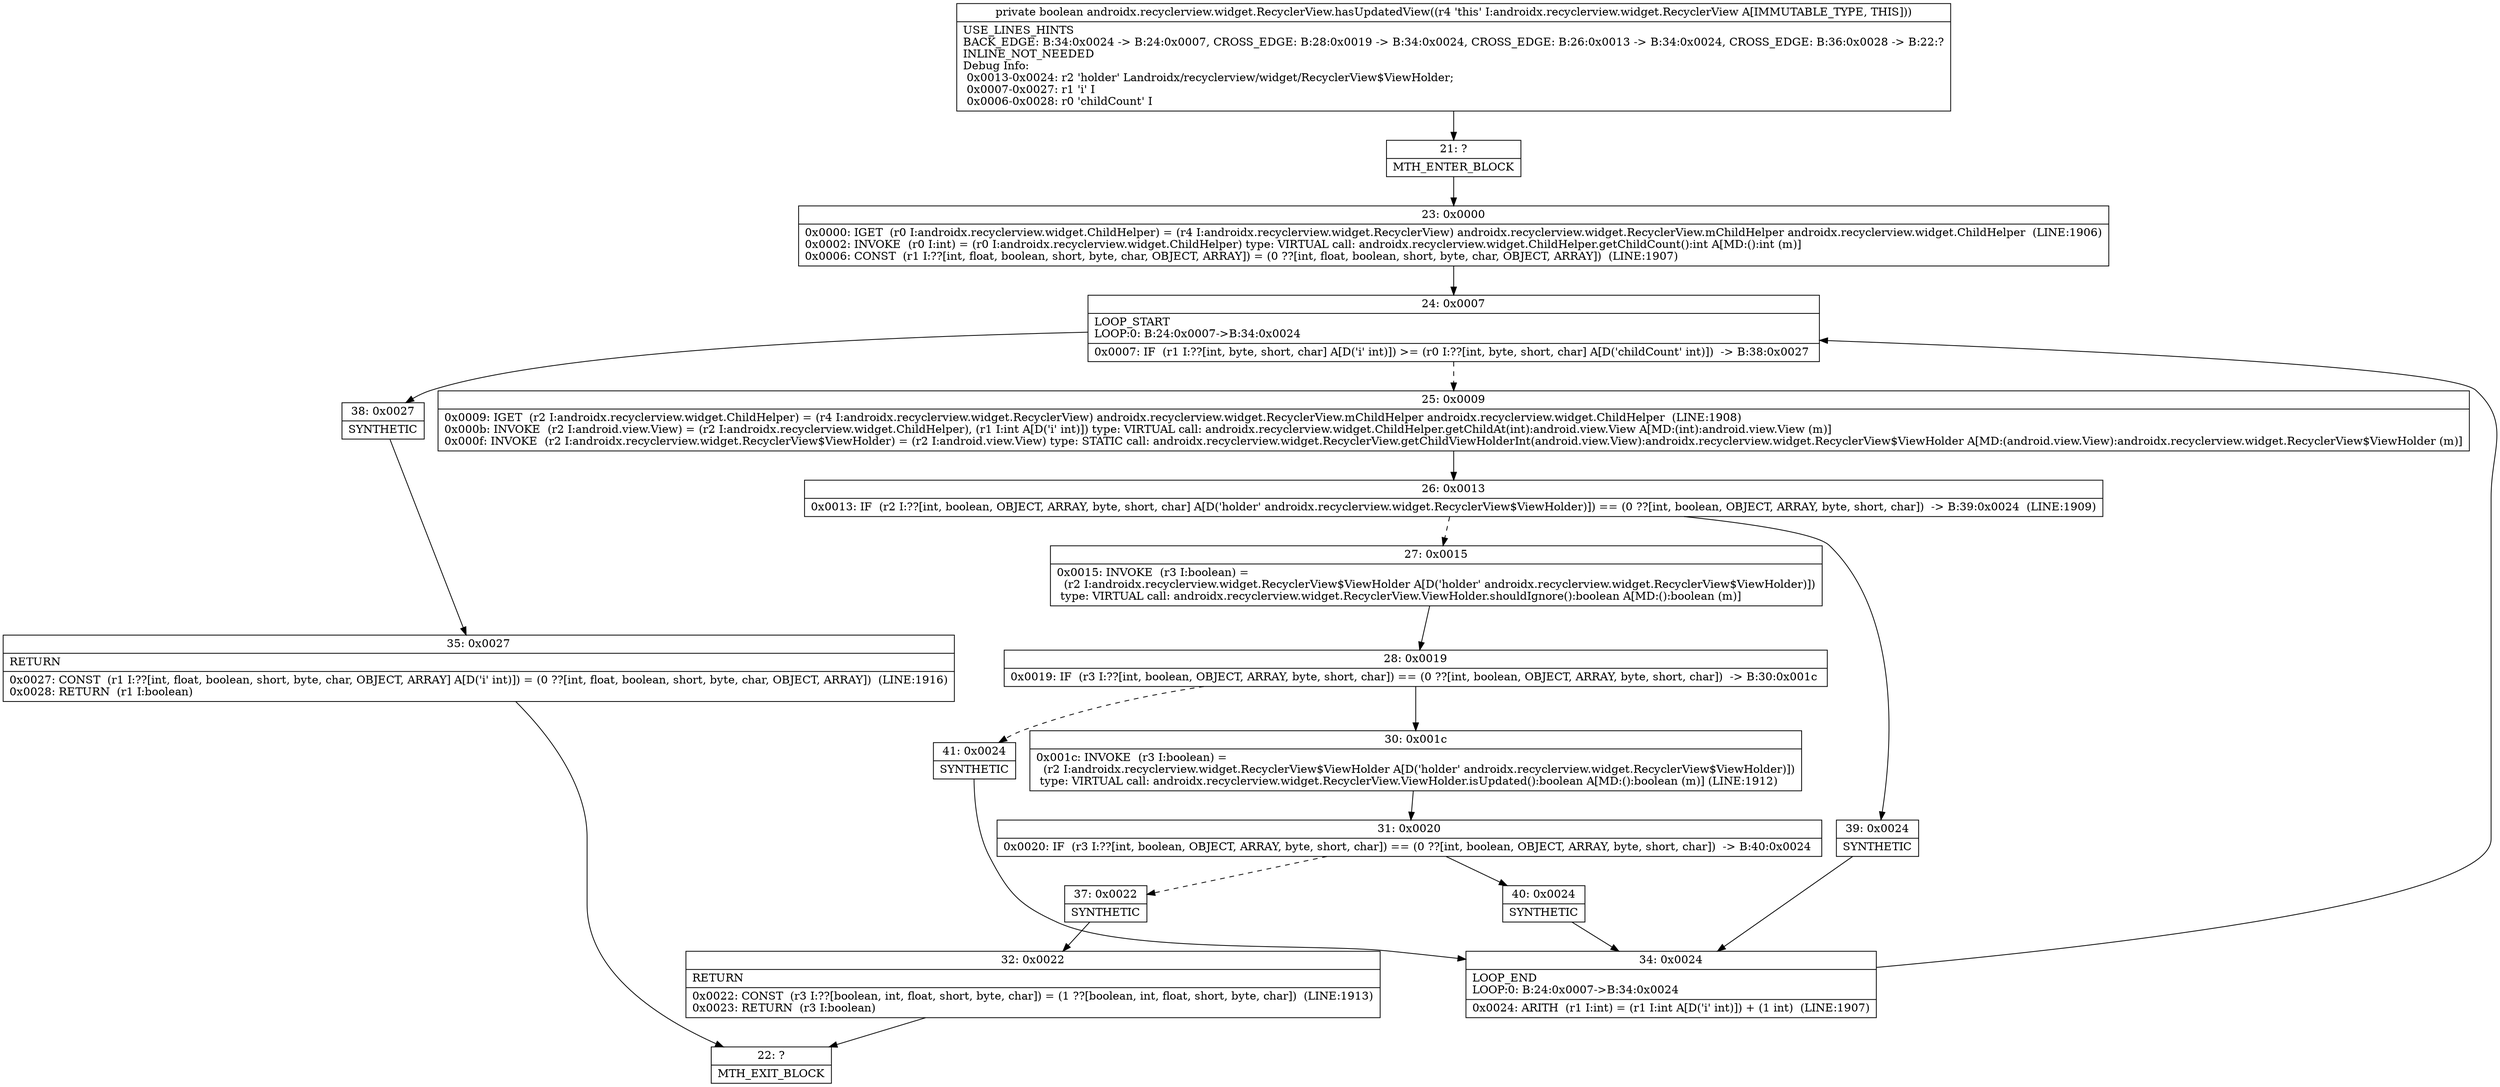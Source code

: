 digraph "CFG forandroidx.recyclerview.widget.RecyclerView.hasUpdatedView()Z" {
Node_21 [shape=record,label="{21\:\ ?|MTH_ENTER_BLOCK\l}"];
Node_23 [shape=record,label="{23\:\ 0x0000|0x0000: IGET  (r0 I:androidx.recyclerview.widget.ChildHelper) = (r4 I:androidx.recyclerview.widget.RecyclerView) androidx.recyclerview.widget.RecyclerView.mChildHelper androidx.recyclerview.widget.ChildHelper  (LINE:1906)\l0x0002: INVOKE  (r0 I:int) = (r0 I:androidx.recyclerview.widget.ChildHelper) type: VIRTUAL call: androidx.recyclerview.widget.ChildHelper.getChildCount():int A[MD:():int (m)]\l0x0006: CONST  (r1 I:??[int, float, boolean, short, byte, char, OBJECT, ARRAY]) = (0 ??[int, float, boolean, short, byte, char, OBJECT, ARRAY])  (LINE:1907)\l}"];
Node_24 [shape=record,label="{24\:\ 0x0007|LOOP_START\lLOOP:0: B:24:0x0007\-\>B:34:0x0024\l|0x0007: IF  (r1 I:??[int, byte, short, char] A[D('i' int)]) \>= (r0 I:??[int, byte, short, char] A[D('childCount' int)])  \-\> B:38:0x0027 \l}"];
Node_25 [shape=record,label="{25\:\ 0x0009|0x0009: IGET  (r2 I:androidx.recyclerview.widget.ChildHelper) = (r4 I:androidx.recyclerview.widget.RecyclerView) androidx.recyclerview.widget.RecyclerView.mChildHelper androidx.recyclerview.widget.ChildHelper  (LINE:1908)\l0x000b: INVOKE  (r2 I:android.view.View) = (r2 I:androidx.recyclerview.widget.ChildHelper), (r1 I:int A[D('i' int)]) type: VIRTUAL call: androidx.recyclerview.widget.ChildHelper.getChildAt(int):android.view.View A[MD:(int):android.view.View (m)]\l0x000f: INVOKE  (r2 I:androidx.recyclerview.widget.RecyclerView$ViewHolder) = (r2 I:android.view.View) type: STATIC call: androidx.recyclerview.widget.RecyclerView.getChildViewHolderInt(android.view.View):androidx.recyclerview.widget.RecyclerView$ViewHolder A[MD:(android.view.View):androidx.recyclerview.widget.RecyclerView$ViewHolder (m)]\l}"];
Node_26 [shape=record,label="{26\:\ 0x0013|0x0013: IF  (r2 I:??[int, boolean, OBJECT, ARRAY, byte, short, char] A[D('holder' androidx.recyclerview.widget.RecyclerView$ViewHolder)]) == (0 ??[int, boolean, OBJECT, ARRAY, byte, short, char])  \-\> B:39:0x0024  (LINE:1909)\l}"];
Node_27 [shape=record,label="{27\:\ 0x0015|0x0015: INVOKE  (r3 I:boolean) = \l  (r2 I:androidx.recyclerview.widget.RecyclerView$ViewHolder A[D('holder' androidx.recyclerview.widget.RecyclerView$ViewHolder)])\l type: VIRTUAL call: androidx.recyclerview.widget.RecyclerView.ViewHolder.shouldIgnore():boolean A[MD:():boolean (m)]\l}"];
Node_28 [shape=record,label="{28\:\ 0x0019|0x0019: IF  (r3 I:??[int, boolean, OBJECT, ARRAY, byte, short, char]) == (0 ??[int, boolean, OBJECT, ARRAY, byte, short, char])  \-\> B:30:0x001c \l}"];
Node_30 [shape=record,label="{30\:\ 0x001c|0x001c: INVOKE  (r3 I:boolean) = \l  (r2 I:androidx.recyclerview.widget.RecyclerView$ViewHolder A[D('holder' androidx.recyclerview.widget.RecyclerView$ViewHolder)])\l type: VIRTUAL call: androidx.recyclerview.widget.RecyclerView.ViewHolder.isUpdated():boolean A[MD:():boolean (m)] (LINE:1912)\l}"];
Node_31 [shape=record,label="{31\:\ 0x0020|0x0020: IF  (r3 I:??[int, boolean, OBJECT, ARRAY, byte, short, char]) == (0 ??[int, boolean, OBJECT, ARRAY, byte, short, char])  \-\> B:40:0x0024 \l}"];
Node_37 [shape=record,label="{37\:\ 0x0022|SYNTHETIC\l}"];
Node_32 [shape=record,label="{32\:\ 0x0022|RETURN\l|0x0022: CONST  (r3 I:??[boolean, int, float, short, byte, char]) = (1 ??[boolean, int, float, short, byte, char])  (LINE:1913)\l0x0023: RETURN  (r3 I:boolean) \l}"];
Node_22 [shape=record,label="{22\:\ ?|MTH_EXIT_BLOCK\l}"];
Node_40 [shape=record,label="{40\:\ 0x0024|SYNTHETIC\l}"];
Node_34 [shape=record,label="{34\:\ 0x0024|LOOP_END\lLOOP:0: B:24:0x0007\-\>B:34:0x0024\l|0x0024: ARITH  (r1 I:int) = (r1 I:int A[D('i' int)]) + (1 int)  (LINE:1907)\l}"];
Node_41 [shape=record,label="{41\:\ 0x0024|SYNTHETIC\l}"];
Node_39 [shape=record,label="{39\:\ 0x0024|SYNTHETIC\l}"];
Node_38 [shape=record,label="{38\:\ 0x0027|SYNTHETIC\l}"];
Node_35 [shape=record,label="{35\:\ 0x0027|RETURN\l|0x0027: CONST  (r1 I:??[int, float, boolean, short, byte, char, OBJECT, ARRAY] A[D('i' int)]) = (0 ??[int, float, boolean, short, byte, char, OBJECT, ARRAY])  (LINE:1916)\l0x0028: RETURN  (r1 I:boolean) \l}"];
MethodNode[shape=record,label="{private boolean androidx.recyclerview.widget.RecyclerView.hasUpdatedView((r4 'this' I:androidx.recyclerview.widget.RecyclerView A[IMMUTABLE_TYPE, THIS]))  | USE_LINES_HINTS\lBACK_EDGE: B:34:0x0024 \-\> B:24:0x0007, CROSS_EDGE: B:28:0x0019 \-\> B:34:0x0024, CROSS_EDGE: B:26:0x0013 \-\> B:34:0x0024, CROSS_EDGE: B:36:0x0028 \-\> B:22:?\lINLINE_NOT_NEEDED\lDebug Info:\l  0x0013\-0x0024: r2 'holder' Landroidx\/recyclerview\/widget\/RecyclerView$ViewHolder;\l  0x0007\-0x0027: r1 'i' I\l  0x0006\-0x0028: r0 'childCount' I\l}"];
MethodNode -> Node_21;Node_21 -> Node_23;
Node_23 -> Node_24;
Node_24 -> Node_25[style=dashed];
Node_24 -> Node_38;
Node_25 -> Node_26;
Node_26 -> Node_27[style=dashed];
Node_26 -> Node_39;
Node_27 -> Node_28;
Node_28 -> Node_30;
Node_28 -> Node_41[style=dashed];
Node_30 -> Node_31;
Node_31 -> Node_37[style=dashed];
Node_31 -> Node_40;
Node_37 -> Node_32;
Node_32 -> Node_22;
Node_40 -> Node_34;
Node_34 -> Node_24;
Node_41 -> Node_34;
Node_39 -> Node_34;
Node_38 -> Node_35;
Node_35 -> Node_22;
}

